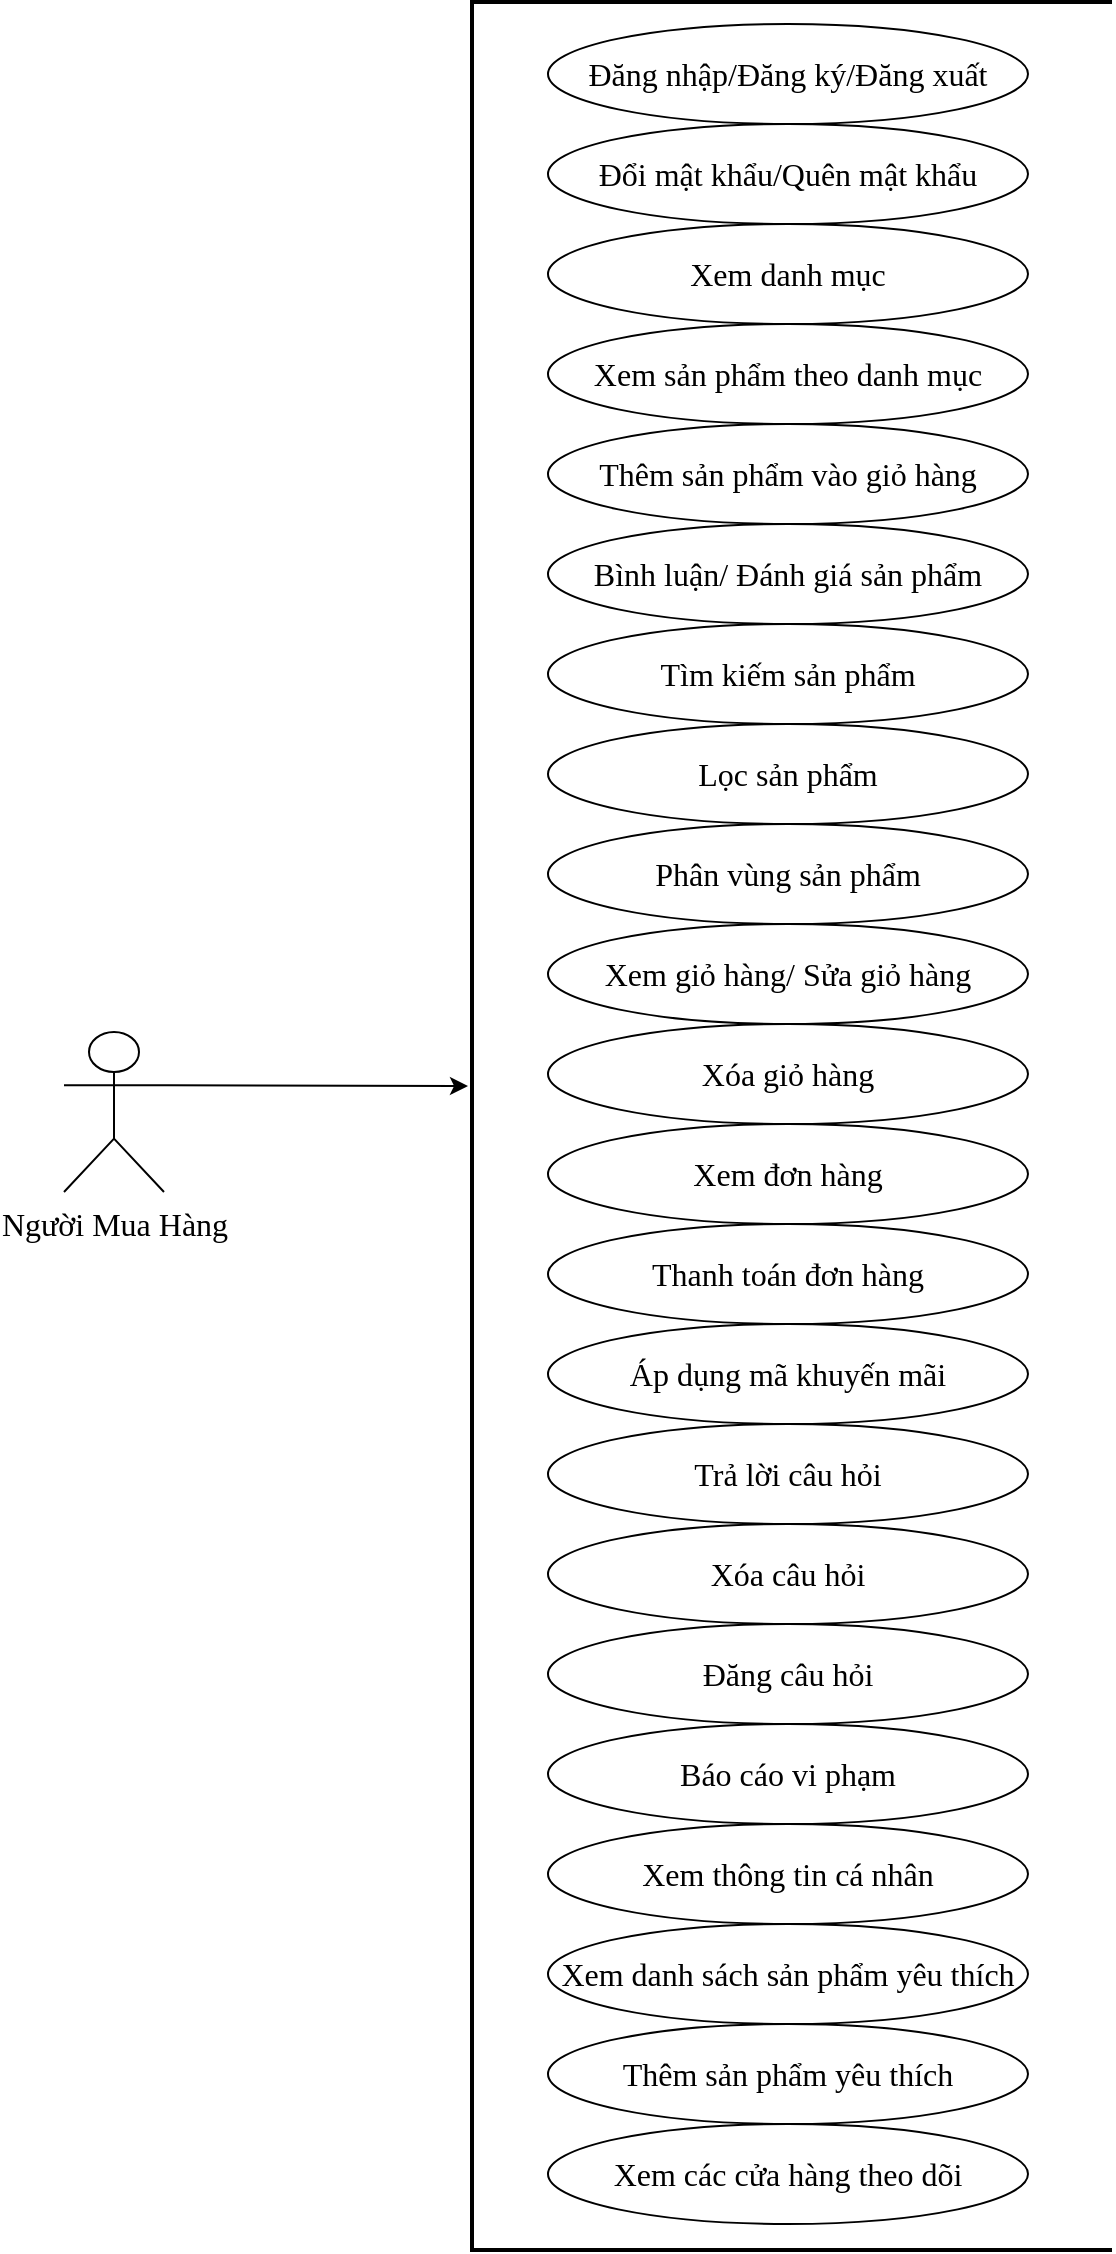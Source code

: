 <mxfile version="15.4.1" type="github">
  <diagram id="2YDtvbEqmmr2WRJqGNYT" name="Page-1">
    <mxGraphModel dx="2288" dy="1572" grid="0" gridSize="10" guides="1" tooltips="1" connect="1" arrows="1" fold="1" page="0" pageScale="1" pageWidth="850" pageHeight="1100" math="0" shadow="0">
      <root>
        <mxCell id="0" />
        <mxCell id="1" parent="0" />
        <mxCell id="eWI_-dGI4IAz-TgmicA4-3" value="" style="edgeStyle=orthogonalEdgeStyle;rounded=0;orthogonalLoop=1;jettySize=auto;html=1;exitX=1;exitY=0.333;exitDx=0;exitDy=0;exitPerimeter=0;" edge="1" parent="1" source="eWI_-dGI4IAz-TgmicA4-1">
          <mxGeometry relative="1" as="geometry">
            <mxPoint x="240" y="531" as="targetPoint" />
            <Array as="points">
              <mxPoint x="90" y="531" />
            </Array>
          </mxGeometry>
        </mxCell>
        <mxCell id="eWI_-dGI4IAz-TgmicA4-1" value="Người Mua Hàng" style="shape=umlActor;verticalLabelPosition=bottom;verticalAlign=top;html=1;outlineConnect=0;fontFamily=Times New Roman;fontSize=16;" vertex="1" parent="1">
          <mxGeometry x="38" y="504" width="50" height="80" as="geometry" />
        </mxCell>
        <mxCell id="eWI_-dGI4IAz-TgmicA4-5" value="" style="strokeWidth=2;html=1;shape=mxgraph.flowchart.annotation_1;align=left;pointerEvents=1;fontFamily=Times New Roman;fontSize=16;" vertex="1" parent="1">
          <mxGeometry x="242" y="-11" width="320" height="1124" as="geometry" />
        </mxCell>
        <mxCell id="eWI_-dGI4IAz-TgmicA4-8" value="Đăng nhập/Đăng ký/Đăng xuất" style="ellipse;whiteSpace=wrap;html=1;fontFamily=Times New Roman;fontSize=16;" vertex="1" parent="1">
          <mxGeometry x="280" width="240" height="50" as="geometry" />
        </mxCell>
        <mxCell id="eWI_-dGI4IAz-TgmicA4-9" value="Đổi mật khẩu/Quên mật khẩu" style="ellipse;whiteSpace=wrap;html=1;fontFamily=Times New Roman;fontSize=16;" vertex="1" parent="1">
          <mxGeometry x="280" y="50" width="240" height="50" as="geometry" />
        </mxCell>
        <mxCell id="eWI_-dGI4IAz-TgmicA4-10" value="Xem sản phẩm theo danh mục" style="ellipse;whiteSpace=wrap;html=1;fontFamily=Times New Roman;fontSize=16;" vertex="1" parent="1">
          <mxGeometry x="280" y="150" width="240" height="50" as="geometry" />
        </mxCell>
        <mxCell id="eWI_-dGI4IAz-TgmicA4-11" value="Xem danh mục" style="ellipse;whiteSpace=wrap;html=1;fontFamily=Times New Roman;fontSize=16;" vertex="1" parent="1">
          <mxGeometry x="280" y="100" width="240" height="50" as="geometry" />
        </mxCell>
        <mxCell id="eWI_-dGI4IAz-TgmicA4-12" value="Thêm sản phẩm vào giỏ hàng" style="ellipse;whiteSpace=wrap;html=1;fontFamily=Times New Roman;fontSize=16;" vertex="1" parent="1">
          <mxGeometry x="280" y="200" width="240" height="50" as="geometry" />
        </mxCell>
        <mxCell id="eWI_-dGI4IAz-TgmicA4-14" value="Bình luận/ Đánh giá sản phẩm" style="ellipse;whiteSpace=wrap;html=1;fontFamily=Times New Roman;fontSize=16;" vertex="1" parent="1">
          <mxGeometry x="280" y="250" width="240" height="50" as="geometry" />
        </mxCell>
        <mxCell id="eWI_-dGI4IAz-TgmicA4-15" value="Tìm kiếm sản phẩm" style="ellipse;whiteSpace=wrap;html=1;fontFamily=Times New Roman;fontSize=16;" vertex="1" parent="1">
          <mxGeometry x="280" y="300" width="240" height="50" as="geometry" />
        </mxCell>
        <mxCell id="eWI_-dGI4IAz-TgmicA4-16" value="Lọc sản phẩm" style="ellipse;whiteSpace=wrap;html=1;fontFamily=Times New Roman;fontSize=16;" vertex="1" parent="1">
          <mxGeometry x="280" y="350" width="240" height="50" as="geometry" />
        </mxCell>
        <mxCell id="eWI_-dGI4IAz-TgmicA4-18" value="Phân vùng sản phẩm" style="ellipse;whiteSpace=wrap;html=1;fontFamily=Times New Roman;fontSize=16;" vertex="1" parent="1">
          <mxGeometry x="280" y="400" width="240" height="50" as="geometry" />
        </mxCell>
        <mxCell id="eWI_-dGI4IAz-TgmicA4-21" value="Xem giỏ hàng/ Sửa giỏ hàng" style="ellipse;whiteSpace=wrap;html=1;fontFamily=Times New Roman;fontSize=16;" vertex="1" parent="1">
          <mxGeometry x="280" y="450" width="240" height="50" as="geometry" />
        </mxCell>
        <mxCell id="eWI_-dGI4IAz-TgmicA4-22" value="Xóa giỏ hàng" style="ellipse;whiteSpace=wrap;html=1;fontFamily=Times New Roman;fontSize=16;" vertex="1" parent="1">
          <mxGeometry x="280" y="500" width="240" height="50" as="geometry" />
        </mxCell>
        <mxCell id="eWI_-dGI4IAz-TgmicA4-23" value="Xem đơn hàng" style="ellipse;whiteSpace=wrap;html=1;fontFamily=Times New Roman;fontSize=16;" vertex="1" parent="1">
          <mxGeometry x="280" y="550" width="240" height="50" as="geometry" />
        </mxCell>
        <mxCell id="eWI_-dGI4IAz-TgmicA4-24" value="Thanh toán đơn hàng" style="ellipse;whiteSpace=wrap;html=1;fontFamily=Times New Roman;fontSize=16;" vertex="1" parent="1">
          <mxGeometry x="280" y="600" width="240" height="50" as="geometry" />
        </mxCell>
        <mxCell id="eWI_-dGI4IAz-TgmicA4-25" value="Áp dụng mã khuyến mãi" style="ellipse;whiteSpace=wrap;html=1;fontFamily=Times New Roman;fontSize=16;" vertex="1" parent="1">
          <mxGeometry x="280" y="650" width="240" height="50" as="geometry" />
        </mxCell>
        <mxCell id="eWI_-dGI4IAz-TgmicA4-26" value="Đăng câu hỏi" style="ellipse;whiteSpace=wrap;html=1;fontFamily=Times New Roman;fontSize=16;" vertex="1" parent="1">
          <mxGeometry x="280" y="800" width="240" height="50" as="geometry" />
        </mxCell>
        <mxCell id="eWI_-dGI4IAz-TgmicA4-27" value="Trả lời câu hỏi" style="ellipse;whiteSpace=wrap;html=1;fontFamily=Times New Roman;fontSize=16;" vertex="1" parent="1">
          <mxGeometry x="280" y="700" width="240" height="50" as="geometry" />
        </mxCell>
        <mxCell id="eWI_-dGI4IAz-TgmicA4-28" value="Xóa câu hỏi" style="ellipse;whiteSpace=wrap;html=1;fontFamily=Times New Roman;fontSize=16;" vertex="1" parent="1">
          <mxGeometry x="280" y="750" width="240" height="50" as="geometry" />
        </mxCell>
        <mxCell id="eWI_-dGI4IAz-TgmicA4-29" value="Báo cáo vi phạm" style="ellipse;whiteSpace=wrap;html=1;fontFamily=Times New Roman;fontSize=16;" vertex="1" parent="1">
          <mxGeometry x="280" y="850" width="240" height="50" as="geometry" />
        </mxCell>
        <mxCell id="eWI_-dGI4IAz-TgmicA4-30" value="Xem thông tin cá nhân" style="ellipse;whiteSpace=wrap;html=1;fontFamily=Times New Roman;fontSize=16;" vertex="1" parent="1">
          <mxGeometry x="280" y="900" width="240" height="50" as="geometry" />
        </mxCell>
        <mxCell id="eWI_-dGI4IAz-TgmicA4-31" value="Xem danh sách sản phẩm yêu thích" style="ellipse;whiteSpace=wrap;html=1;fontFamily=Times New Roman;fontSize=16;" vertex="1" parent="1">
          <mxGeometry x="280" y="950" width="240" height="50" as="geometry" />
        </mxCell>
        <mxCell id="eWI_-dGI4IAz-TgmicA4-32" value="Thêm sản phẩm yêu thích" style="ellipse;whiteSpace=wrap;html=1;fontFamily=Times New Roman;fontSize=16;" vertex="1" parent="1">
          <mxGeometry x="280" y="1000" width="240" height="50" as="geometry" />
        </mxCell>
        <mxCell id="eWI_-dGI4IAz-TgmicA4-33" value="Xem các cửa hàng theo dõi" style="ellipse;whiteSpace=wrap;html=1;fontFamily=Times New Roman;fontSize=16;" vertex="1" parent="1">
          <mxGeometry x="280" y="1050" width="240" height="50" as="geometry" />
        </mxCell>
      </root>
    </mxGraphModel>
  </diagram>
</mxfile>
